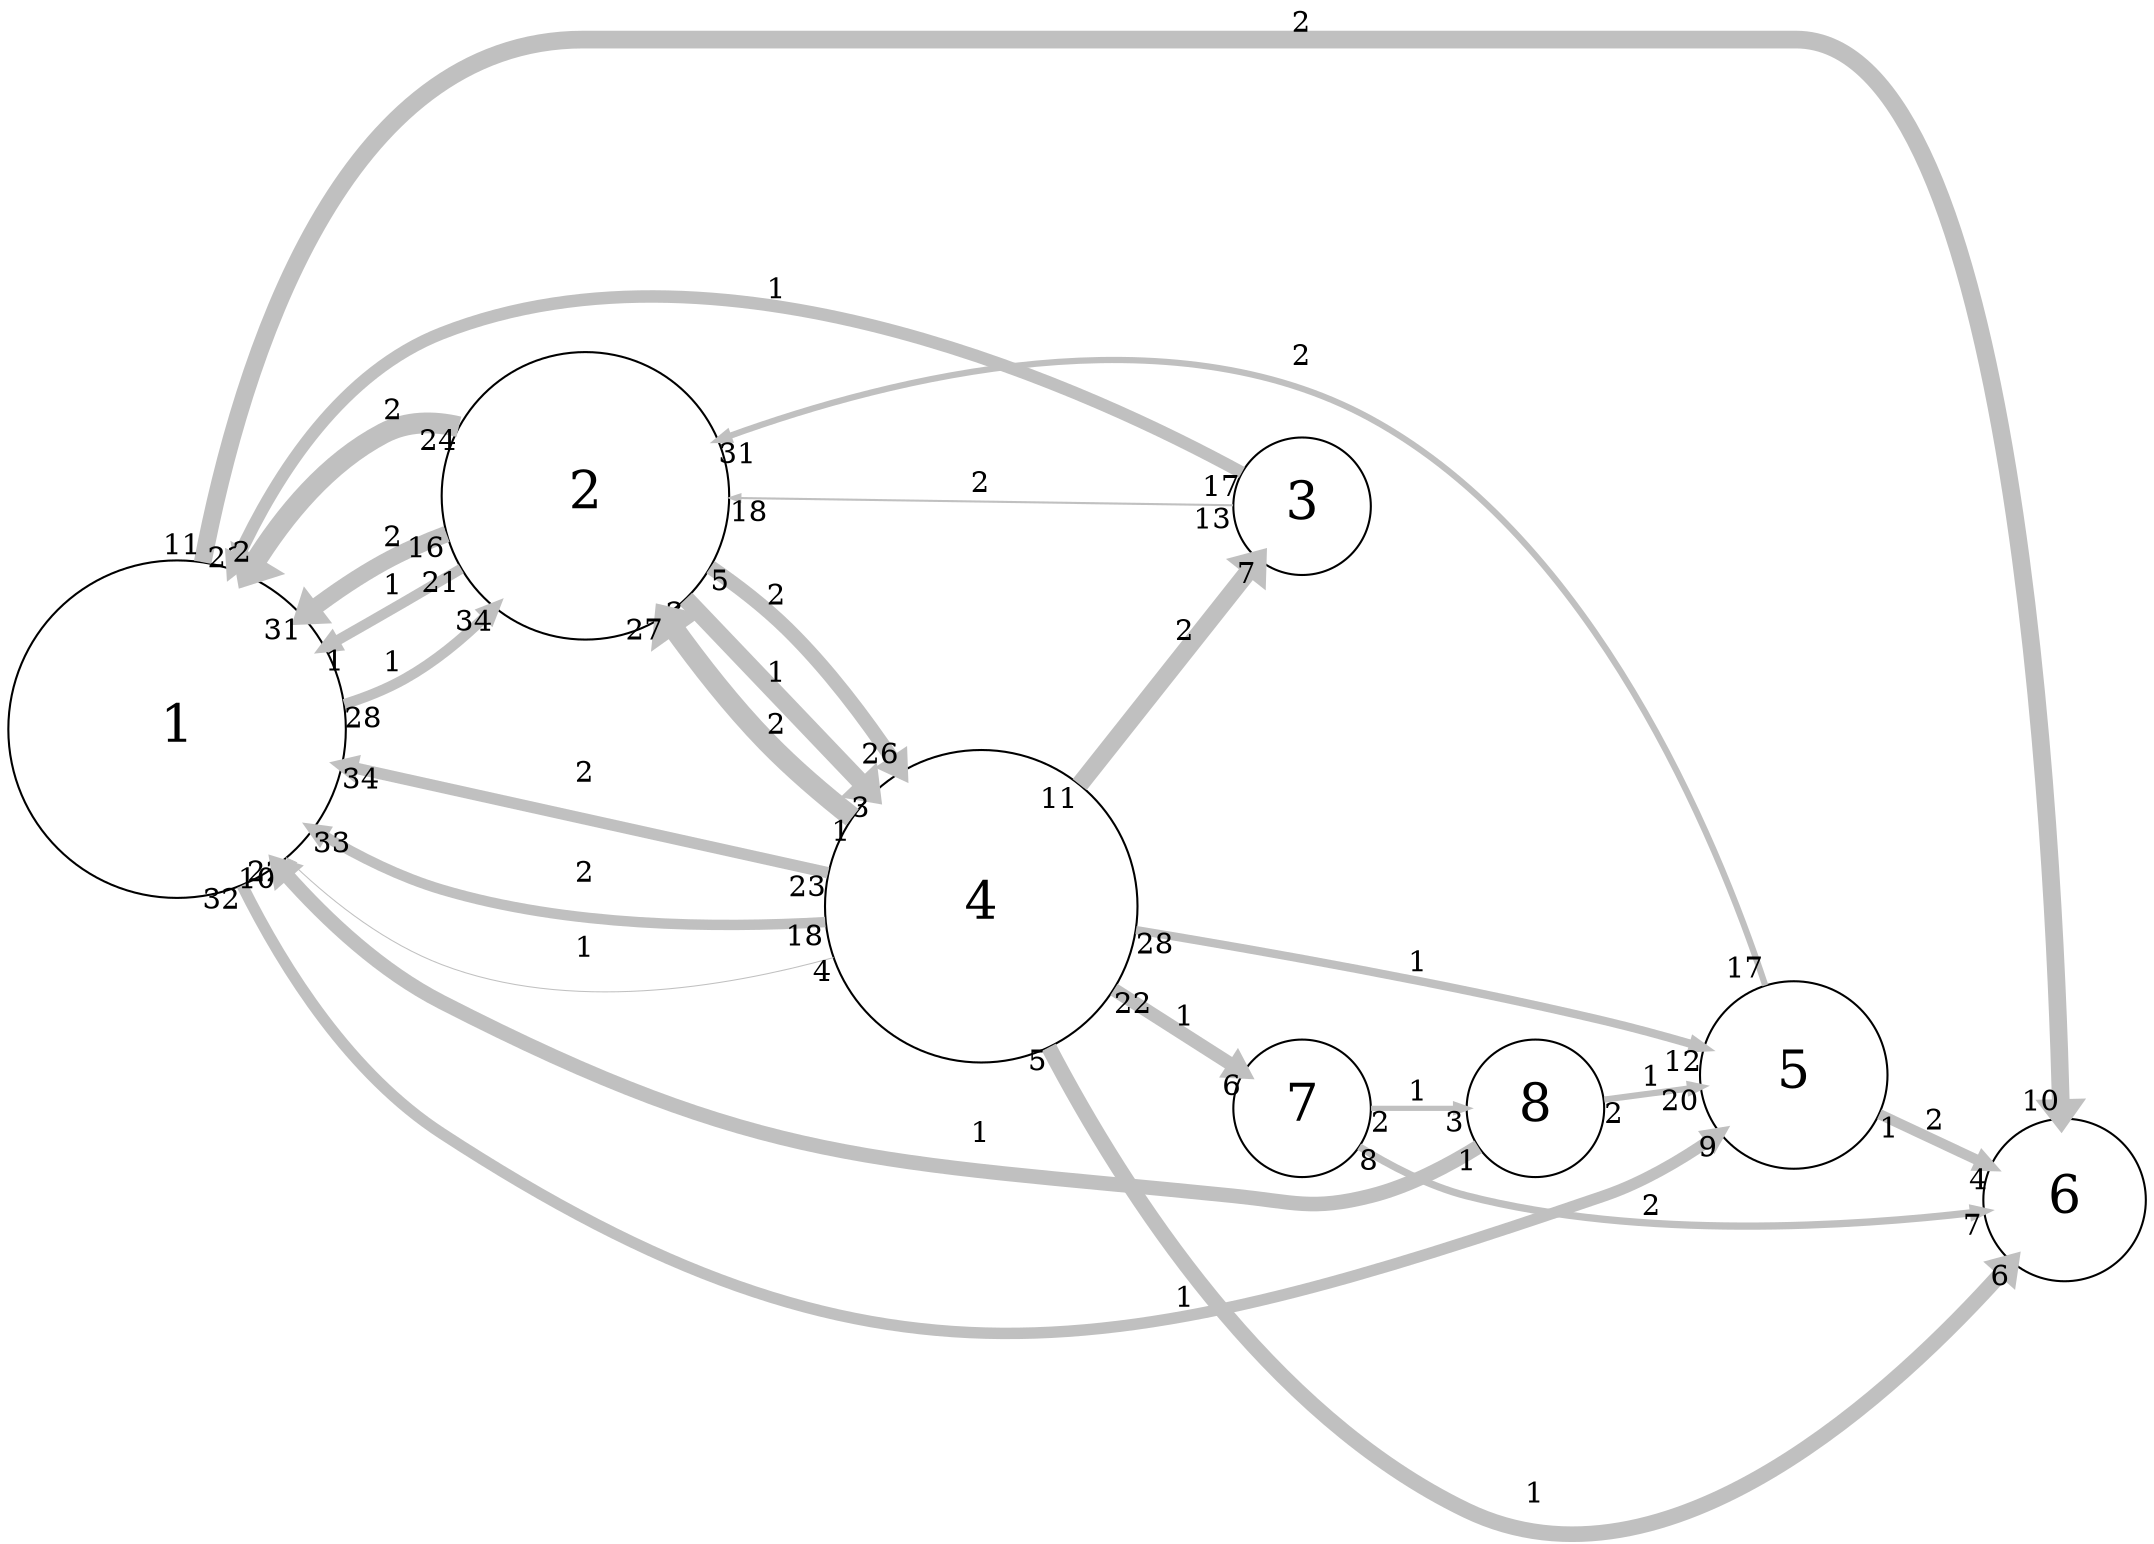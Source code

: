 digraph "" {
	graph [bb="0,0,1006.5,718.78",
		overlap=false,
		rankdir=LR,
		ratio=0.5,
		scale=1,
		splines=spline
	];
	node [fontsize=25,
		label="\N",
		shape=circle
	];
	edge [arrowsize=0.5,
		splines=true
	];
	0	[height=2.25,
		label=1,
		pos="80.5,382.28",
		width=2.25];
	1	[height=1.9167,
		label=2,
		pos="273.5,493.28",
		width=1.9167];
	0 -> 1	[key=0,
		capacity=1,
		color=grey,
		from_pd=27,
		head_lp="236.36,431.37",
		headlabel=34,
		label=1,
		lp="183.5,414.53",
		penwidth=5.0,
		pos="e,229.61,439.62 161.03,394.77 170.04,397.7 178.85,401.32 186.88,405.78 199.31,412.7 211.09,421.98 221.72,431.92",
		pt=11,
		tail_lp="167.78,386.52",
		taillabel=28,
		to_pd=33];
	4	[height=1.25,
		label=5,
		pos="840.5,215.28",
		width=1.25];
	0 -> 4	[key=0,
		capacity=1,
		color=grey,
		from_pd=31,
		head_lp="808.06,195.69",
		headlabel=9,
		label=1,
		lp="556.5,110.53",
		penwidth=5.5,
		pos="e,804.68,187.44 109.5,306.43 129.35,263.55 160.38,212.94 204.5,184.28 408.96,51.469 522.15,79.395 752.5,159.28 767.39,164.45 782.28,\
172.64 795.44,181.19",
		pt=10,
		tail_lp="102.75,298.18",
		taillabel=32,
		to_pd=8];
	5	[height=1.0833,
		label=6,
		pos="967.5,157.28",
		width=1.0833];
	0 -> 5	[key=0,
		capacity=2,
		color=grey,
		from_pd=10,
		head_lp="959.15,204.73",
		headlabel=10,
		label=2,
		lp="611.5,710.53",
		penwidth=8.5,
		pos="e,965.9,196.48 93.668,462.62 113.11,557.41 161.06,702.28 272.5,702.28 272.5,702.28 272.5,702.28 841.5,702.28 942.23,702.28 961.79,\
344.15 965.59,208.51",
		pt=4,
		tail_lp="86.918,470.87",
		taillabel=11,
		to_pd=9];
	1 -> 0	[key=0,
		capacity=2,
		color=grey,
		from_pd=23,
		head_lp="106.27,464.96",
		headlabel=23,
		label=2,
		lp="183.5,538.53",
		penwidth=10.0,
		pos="e,113.02,456.71 214.84,530.51 203.11,533.84 191.03,534.08 180.12,528.28 154.71,514.78 134.66,491.49 119.46,467.42",
		pt=1,
		tail_lp="208.09,538.76",
		taillabel=24,
		to_pd=22];
	1 -> 0	[key=1,
		capacity=2,
		color=grey,
		from_pd=15,
		head_lp="133.61,445.68",
		headlabel=31,
		label=2,
		lp="183.5,475.53",
		penwidth=8.0,
		pos="e,140.36,437.43 206.59,476.09 197.46,472.71 188.39,468.79 180.12,464.28 169.75,458.63 159.44,451.8 149.62,444.52",
		pt=5,
		tail_lp="199.84,467.84",
		taillabel=16,
		to_pd=30];
	1 -> 0	[key=2,
		capacity=1,
		color=grey,
		from_pd=20,
		head_lp="147.62,430.92",
		headlabel=1,
		label=1,
		lp="183.5,449.53",
		penwidth=5.0,
		pos="e,151,422.67 213.44,458.96 196.77,449.27 178.35,438.57 160.71,428.31",
		pt=11,
		tail_lp="206.69,450.71",
		taillabel=21,
		to_pd=0];
	3	[height=2.0833,
		label=4,
		pos="460.5,294.28",
		width=2.0833];
	1 -> 3	[key=0,
		capacity=2,
		color=grey,
		from_pd=4,
		head_lp="414.62,366.69",
		headlabel=26,
		label=2,
		lp="364.5,441.53",
		penwidth=7.0,
		pos="e,421.37,358.44 332.29,456.52 344.69,447.38 357.24,437.09 367.88,426.28 385.02,408.86 401.17,387.91 414.99,367.87",
		pt=7,
		tail_lp="328.92,464.77",
		taillabel=5,
		to_pd=25];
	1 -> 3	[key=1,
		capacity=1,
		color=grey,
		from_pd=2,
		head_lp="411.98,340.78",
		headlabel=3,
		label=1,
		lp="364.5,408.53",
		penwidth=8.5,
		pos="e,408.6,349.03 321.18,443.07 345.23,417.2 374.81,385.38 400.44,357.82",
		pt=4,
		tail_lp="317.81,434.82",
		taillabel=3,
		to_pd=2];
	4 -> 1	[key=0,
		capacity=2,
		color=grey,
		from_pd=16,
		head_lp="344.29,511.35",
		headlabel=31,
		label=2,
		lp="611.5,558.53",
		penwidth=3.0,
		pos="e,337.54,519.6 827.32,258.73 804.72,329.96 748.83,469.46 644.5,527.28 551.47,578.85 424.77,549.88 346.38,522.73",
		pt=15,
		tail_lp="820.57,266.98",
		taillabel=17,
		to_pd=30];
	4 -> 5	[key=0,
		capacity=2,
		color=grey,
		from_pd=0,
		head_lp="928.43,181.63",
		headlabel=4,
		label=2,
		lp="907.5,193.53",
		penwidth=5.0,
		pos="e,931.8,173.38 881.74,196.61 894.47,190.71 908.61,184.14 921.64,178.1",
		pt=11,
		tail_lp="885.11,204.86",
		taillabel=1,
		to_pd=3];
	3 -> 0	[key=0,
		capacity=2,
		color=grey,
		from_pd=22,
		head_lp="166.57,355.8",
		headlabel=34,
		label=2,
		lp="273.5,361.53",
		penwidth=5.5,
		pos="e,159.82,364.05 387.04,311.15 325.39,325.5 236.61,346.17 170.62,361.54",
		pt=10,
		tail_lp="380.29,302.9",
		taillabel=23,
		to_pd=33];
	3 -> 0	[key=1,
		capacity=2,
		color=grey,
		from_pd=17,
		head_lp="151.33,340.57",
		headlabel=33,
		label=2,
		lp="273.5,311.53",
		penwidth=5.0,
		pos="e,144.58,332.32 385.49,286.47 333.64,283.45 263.36,284.35 204.5,302.78 187.06,308.25 169.71,316.91 153.78,326.55",
		pt=11,
		tail_lp="378.74,278.22",
		taillabel=18,
		to_pd=32];
	3 -> 0	[key=2,
		capacity=1,
		color=grey,
		from_pd=3,
		head_lp="137.58,326.61",
		headlabel=22,
		label=1,
		lp="273.5,273.53",
		penwidth=0.5,
		pos="e,130.83,318.36 389.71,268.49 337.05,253.18 263.96,240.95 204.5,264.78 178.16,275.34 154.26,294.53 134.69,314.38",
		pt=20,
		tail_lp="386.34,260.24",
		taillabel=4,
		to_pd=21];
	3 -> 1	[key=0,
		capacity=2,
		color=grey,
		from_pd=0,
		head_lp="304.97,427.31",
		headlabel=27,
		label=2,
		lp="364.5,382.53",
		penwidth=10.0,
		pos="e,311.72,435.56 399.54,338.54 386.3,349.44 372.76,361.52 361.12,373.78 346.23,389.48 331.74,407.82 319.01,425.35",
		pt=1,
		tail_lp="402.92,346.79",
		taillabel=1,
		to_pd=26];
	3 -> 4	[key=0,
		capacity=1,
		color=grey,
		from_pd=27,
		head_lp="791.05,221.74",
		headlabel=12,
		label=1,
		lp="665.5,271.53",
		penwidth=4.0,
		pos="e,797.8,229.99 535.03,284.26 594.22,275.51 679.31,261.38 752.5,243.28 763.94,240.45 776.06,236.91 787.51,233.3",
		pt=13,
		tail_lp="541.78,276.01",
		taillabel=28,
		to_pd=11];
	3 -> 5	[key=0,
		capacity=1,
		color=grey,
		from_pd=4,
		head_lp="938.66,119.45",
		headlabel=6,
		label=1,
		lp="719.5,20.534",
		penwidth=7.5,
		pos="e,942.03,127.7 492.89,226.46 528.8,157.92 594.72,56.019 686.5,11.784 777.38,-32.015 882.39,62.484 934.19,118.98",
		pt=6,
		tail_lp="489.51,218.21",
		taillabel=5,
		to_pd=5];
	2	[height=0.91667,
		label=3,
		pos="611.5,485.28",
		width=0.91667];
	3 -> 2	[key=0,
		capacity=2,
		color=grey,
		from_pd=10,
		head_lp="587.04,451.29",
		headlabel=7,
		label=2,
		lp="556.5,426.53",
		penwidth=8.5,
		pos="e,590.41,459.54 507.42,353.15 532.17,384.88 561.88,422.96 583.03,450.08",
		pt=4,
		tail_lp="500.67,344.9",
		taillabel=11,
		to_pd=6];
	6	[height=0.91667,
		label=7,
		pos="611.5,201.28",
		width=0.91667];
	3 -> 6	[key=0,
		capacity=1,
		color=grey,
		from_pd=21,
		head_lp="579.45,226.81",
		headlabel=6,
		label=1,
		lp="556.5,245.53",
		penwidth=6.5,
		pos="e,582.82,218.56 524.69,254.84 541.19,244.55 558.44,233.78 573.12,224.62",
		pt=8,
		tail_lp="531.44,246.59",
		taillabel=22,
		to_pd=5];
	2 -> 0	[key=0,
		capacity=1,
		color=grey,
		from_pd=16,
		head_lp="109.03,459.6",
		headlabel=2,
		label=1,
		lp="364.5,588.53",
		penwidth=6.0,
		pos="e,105.66,459.6 582.72,501.42 515.95,538.01 341.88,620.43 204.5,571.28 159.47,555.18 129.41,511.41 110.29,470.05",
		pt=9,
		tail_lp="575.97,509.67",
		taillabel=17,
		to_pd=1];
	2 -> 1	[key=0,
		capacity=2,
		color=grey,
		from_pd=12,
		head_lp="349.65,483.4",
		headlabel=18,
		label=2,
		lp="460.5,499.53",
		penwidth=1.0,
		pos="e,342.9,491.65 578.3,486.05 525.95,487.3 421.04,489.79 349.3,491.5",
		pt=19,
		tail_lp="571.55,477.8",
		taillabel=13,
		to_pd=17];
	6 -> 5	[key=0,
		capacity=2,
		color=grey,
		from_pd=7,
		head_lp="925.18,159.86",
		headlabel=7,
		label=2,
		lp="774.5,154.53",
		penwidth=3.5,
		pos="e,928.56,151.61 638.81,181.98 652.34,173.23 669.52,163.83 686.5,159.28 765.63,138.09 861.91,143.93 918.47,150.4",
		pt=14,
		tail_lp="642.18,173.73",
		taillabel=8,
		to_pd=6];
	7	[height=0.91667,
		label=8,
		pos="719.5,201.28",
		width=0.91667];
	6 -> 7	[key=0,
		capacity=1,
		color=grey,
		from_pd=1,
		head_lp="682.94,193.03",
		headlabel=3,
		label=1,
		lp="665.5,209.53",
		penwidth=2.5,
		pos="e,686.32,201.28 644.88,201.28 655.26,201.28 666.88,201.28 677.78,201.28",
		pt=16,
		tail_lp="648.25,193.03",
		taillabel=2,
		to_pd=2];
	7 -> 0	[key=0,
		capacity=1,
		color=grey,
		from_pd=0,
		head_lp="134.55,307.9",
		headlabel=10,
		label=1,
		lp="460.5,186.53",
		penwidth=7.0,
		pos="e,127.8,316.15 692.21,181.93 678.68,173.16 661.5,163.77 644.5,159.28 616.14,151.8 607.72,156.69 578.5,159.28 408.3,174.38 353.34,\
164.37 204.5,248.28 178.39,263 154.74,285.22 135.31,307.36",
		pt=7,
		tail_lp="688.83,173.68",
		taillabel=1,
		to_pd=9];
	7 -> 4	[key=0,
		capacity=1,
		color=grey,
		from_pd=1,
		head_lp="788.9,201.88",
		headlabel=20,
		label=1,
		lp="774.5,216.53",
		penwidth=3.0,
		pos="e,795.65,210.13 752.7,205.07 763.13,206.3 774.99,207.69 786.51,209.05",
		pt=15,
		tail_lp="756.08,196.82",
		taillabel=2,
		to_pd=19];
}
